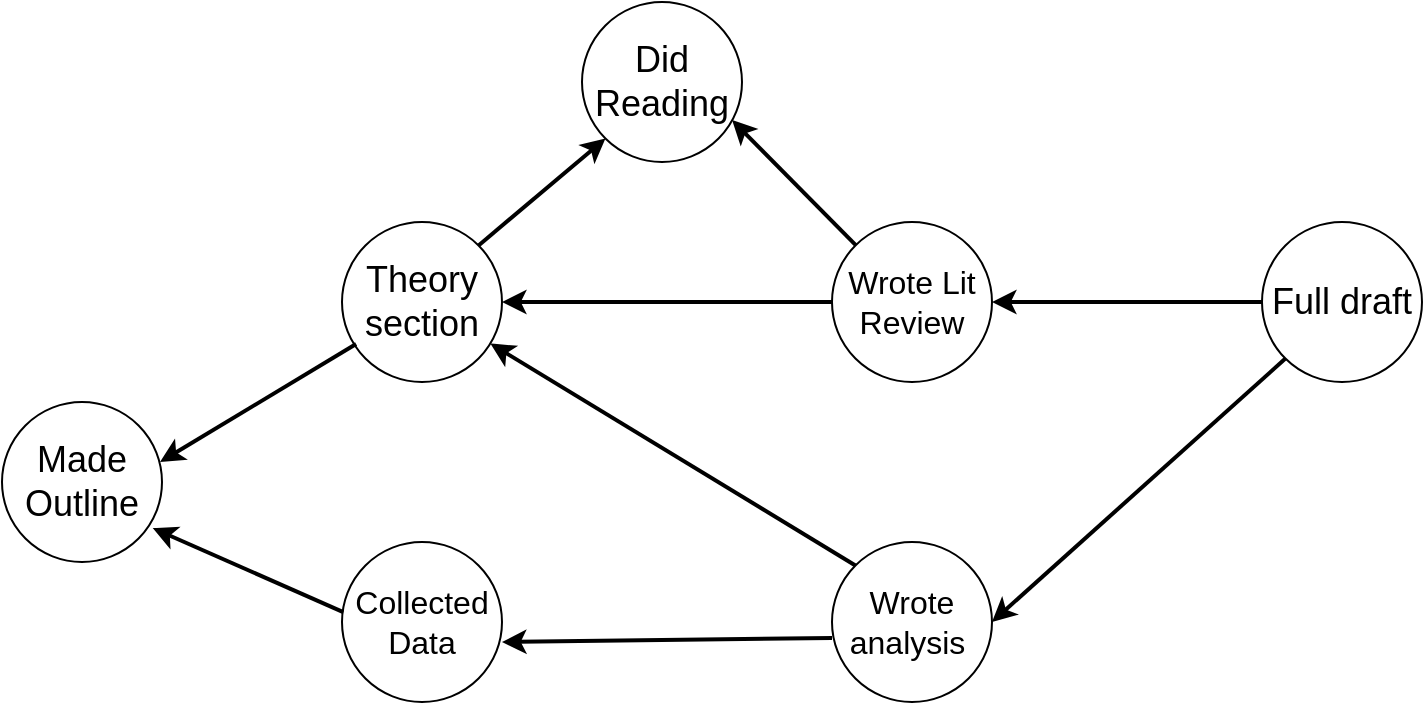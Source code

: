 <mxfile version="28.2.7">
  <diagram name="Page-1" id="UmJcWgQW5-kBxwZM-P0t">
    <mxGraphModel dx="867" dy="802" grid="1" gridSize="10" guides="1" tooltips="1" connect="1" arrows="1" fold="1" page="1" pageScale="1" pageWidth="850" pageHeight="1100" math="0" shadow="0">
      <root>
        <mxCell id="0" />
        <mxCell id="1" parent="0" />
        <mxCell id="2CvZfWqr4aYp74dCvFw_-1" value="&lt;font style=&quot;font-size: 16px;&quot;&gt;Wrote Lit Review&lt;/font&gt;" style="ellipse;whiteSpace=wrap;html=1;aspect=fixed;" parent="1" vertex="1">
          <mxGeometry x="425" y="120" width="80" height="80" as="geometry" />
        </mxCell>
        <mxCell id="2CvZfWqr4aYp74dCvFw_-2" value="&lt;font style=&quot;font-size: 16px;&quot;&gt;Wrote analysis&amp;nbsp;&lt;/font&gt;" style="ellipse;whiteSpace=wrap;html=1;aspect=fixed;" parent="1" vertex="1">
          <mxGeometry x="425" y="280" width="80" height="80" as="geometry" />
        </mxCell>
        <mxCell id="2CvZfWqr4aYp74dCvFw_-3" value="&lt;font style=&quot;font-size: 18px;&quot;&gt;Full draft&lt;/font&gt;" style="ellipse;whiteSpace=wrap;html=1;aspect=fixed;" parent="1" vertex="1">
          <mxGeometry x="640" y="120" width="80" height="80" as="geometry" />
        </mxCell>
        <mxCell id="2CvZfWqr4aYp74dCvFw_-5" value="&lt;font size=&quot;4&quot;&gt;Theory section&lt;/font&gt;" style="ellipse;whiteSpace=wrap;html=1;aspect=fixed;" parent="1" vertex="1">
          <mxGeometry x="180" y="120" width="80" height="80" as="geometry" />
        </mxCell>
        <mxCell id="2CvZfWqr4aYp74dCvFw_-6" value="" style="endArrow=classic;html=1;rounded=0;fontSize=13;convertToSvg=1;strokeWidth=2;exitX=0;exitY=0.5;exitDx=0;exitDy=0;entryX=1;entryY=0.5;entryDx=0;entryDy=0;" parent="1" source="2CvZfWqr4aYp74dCvFw_-1" target="2CvZfWqr4aYp74dCvFw_-5" edge="1">
          <mxGeometry width="50" height="50" relative="1" as="geometry">
            <mxPoint x="200" y="120" as="sourcePoint" />
            <mxPoint x="150" y="170" as="targetPoint" />
          </mxGeometry>
        </mxCell>
        <mxCell id="2CvZfWqr4aYp74dCvFw_-7" value="" style="endArrow=classic;html=1;rounded=0;fontSize=13;convertToSvg=1;strokeWidth=2;entryX=1;entryY=0.5;entryDx=0;entryDy=0;exitX=0;exitY=0.5;exitDx=0;exitDy=0;" parent="1" source="2CvZfWqr4aYp74dCvFw_-3" target="2CvZfWqr4aYp74dCvFw_-1" edge="1">
          <mxGeometry width="50" height="50" relative="1" as="geometry">
            <mxPoint x="430" y="159.5" as="sourcePoint" />
            <mxPoint x="380" y="160" as="targetPoint" />
          </mxGeometry>
        </mxCell>
        <mxCell id="2CvZfWqr4aYp74dCvFw_-8" value="" style="endArrow=classic;html=1;rounded=0;fontSize=13;convertToSvg=1;strokeWidth=2;exitX=0.088;exitY=0.763;exitDx=0;exitDy=0;entryX=0.988;entryY=0.375;entryDx=0;entryDy=0;entryPerimeter=0;exitPerimeter=0;" parent="1" source="2CvZfWqr4aYp74dCvFw_-5" target="2CvZfWqr4aYp74dCvFw_-9" edge="1">
          <mxGeometry width="50" height="50" relative="1" as="geometry">
            <mxPoint x="245" y="150" as="sourcePoint" />
            <mxPoint x="70" y="220" as="targetPoint" />
          </mxGeometry>
        </mxCell>
        <mxCell id="2CvZfWqr4aYp74dCvFw_-9" value="&lt;font style=&quot;font-size: 18px;&quot;&gt;Made Outline&lt;/font&gt;" style="ellipse;whiteSpace=wrap;html=1;aspect=fixed;" parent="1" vertex="1">
          <mxGeometry x="10" y="210" width="80" height="80" as="geometry" />
        </mxCell>
        <mxCell id="2CvZfWqr4aYp74dCvFw_-10" value="" style="endArrow=classic;html=1;rounded=0;fontSize=13;convertToSvg=1;strokeWidth=2;exitX=1;exitY=0;exitDx=0;exitDy=0;entryX=0;entryY=1;entryDx=0;entryDy=0;" parent="1" source="2CvZfWqr4aYp74dCvFw_-5" target="2CvZfWqr4aYp74dCvFw_-11" edge="1">
          <mxGeometry width="50" height="50" relative="1" as="geometry">
            <mxPoint x="250" y="130" as="sourcePoint" />
            <mxPoint x="140" y="60" as="targetPoint" />
          </mxGeometry>
        </mxCell>
        <mxCell id="2CvZfWqr4aYp74dCvFw_-11" value="&lt;font style=&quot;font-size: 18px;&quot;&gt;Did Reading&lt;/font&gt;" style="ellipse;whiteSpace=wrap;html=1;aspect=fixed;" parent="1" vertex="1">
          <mxGeometry x="300" y="10" width="80" height="80" as="geometry" />
        </mxCell>
        <mxCell id="2CvZfWqr4aYp74dCvFw_-12" value="" style="endArrow=classic;html=1;rounded=0;fontSize=13;convertToSvg=1;strokeWidth=2;entryX=0.938;entryY=0.738;entryDx=0;entryDy=0;entryPerimeter=0;" parent="1" source="2CvZfWqr4aYp74dCvFw_-1" target="2CvZfWqr4aYp74dCvFw_-11" edge="1">
          <mxGeometry width="50" height="50" relative="1" as="geometry">
            <mxPoint x="270" y="152" as="sourcePoint" />
            <mxPoint x="327" y="90" as="targetPoint" />
          </mxGeometry>
        </mxCell>
        <mxCell id="2CvZfWqr4aYp74dCvFw_-13" value="&lt;font style=&quot;font-size: 16px;&quot;&gt;Collected Data&lt;/font&gt;" style="ellipse;whiteSpace=wrap;html=1;aspect=fixed;" parent="1" vertex="1">
          <mxGeometry x="180" y="280" width="80" height="80" as="geometry" />
        </mxCell>
        <mxCell id="2CvZfWqr4aYp74dCvFw_-14" value="" style="endArrow=classic;html=1;rounded=0;fontSize=13;convertToSvg=1;strokeWidth=2;exitX=0.008;exitY=0.438;exitDx=0;exitDy=0;exitPerimeter=0;entryX=0.942;entryY=0.788;entryDx=0;entryDy=0;entryPerimeter=0;" parent="1" source="2CvZfWqr4aYp74dCvFw_-13" target="2CvZfWqr4aYp74dCvFw_-9" edge="1">
          <mxGeometry width="50" height="50" relative="1" as="geometry">
            <mxPoint x="188" y="201" as="sourcePoint" />
            <mxPoint x="80" y="270" as="targetPoint" />
          </mxGeometry>
        </mxCell>
        <mxCell id="2CvZfWqr4aYp74dCvFw_-15" value="" style="endArrow=classic;html=1;rounded=0;fontSize=13;convertToSvg=1;strokeWidth=2;exitX=0;exitY=0;exitDx=0;exitDy=0;" parent="1" source="2CvZfWqr4aYp74dCvFw_-2" target="2CvZfWqr4aYp74dCvFw_-5" edge="1">
          <mxGeometry width="50" height="50" relative="1" as="geometry">
            <mxPoint x="380" y="290" as="sourcePoint" />
            <mxPoint x="250" y="190" as="targetPoint" />
          </mxGeometry>
        </mxCell>
        <mxCell id="2CvZfWqr4aYp74dCvFw_-16" value="" style="endArrow=classic;html=1;rounded=0;fontSize=13;convertToSvg=1;strokeWidth=2;exitX=0;exitY=0.6;exitDx=0;exitDy=0;exitPerimeter=0;entryX=0;entryY=0.6;entryDx=0;entryDy=0;entryPerimeter=0;" parent="1" source="2CvZfWqr4aYp74dCvFw_-2" edge="1">
          <mxGeometry width="50" height="50" relative="1" as="geometry">
            <mxPoint x="354" y="373" as="sourcePoint" />
            <mxPoint x="260" y="330" as="targetPoint" />
          </mxGeometry>
        </mxCell>
        <mxCell id="2CvZfWqr4aYp74dCvFw_-17" value="" style="endArrow=classic;html=1;rounded=0;fontSize=13;convertToSvg=1;strokeWidth=2;exitX=0;exitY=1;exitDx=0;exitDy=0;entryX=1;entryY=0.5;entryDx=0;entryDy=0;" parent="1" source="2CvZfWqr4aYp74dCvFw_-3" target="2CvZfWqr4aYp74dCvFw_-2" edge="1">
          <mxGeometry width="50" height="50" relative="1" as="geometry">
            <mxPoint x="670" y="319.5" as="sourcePoint" />
            <mxPoint x="505" y="319.5" as="targetPoint" />
          </mxGeometry>
        </mxCell>
      </root>
    </mxGraphModel>
  </diagram>
</mxfile>
